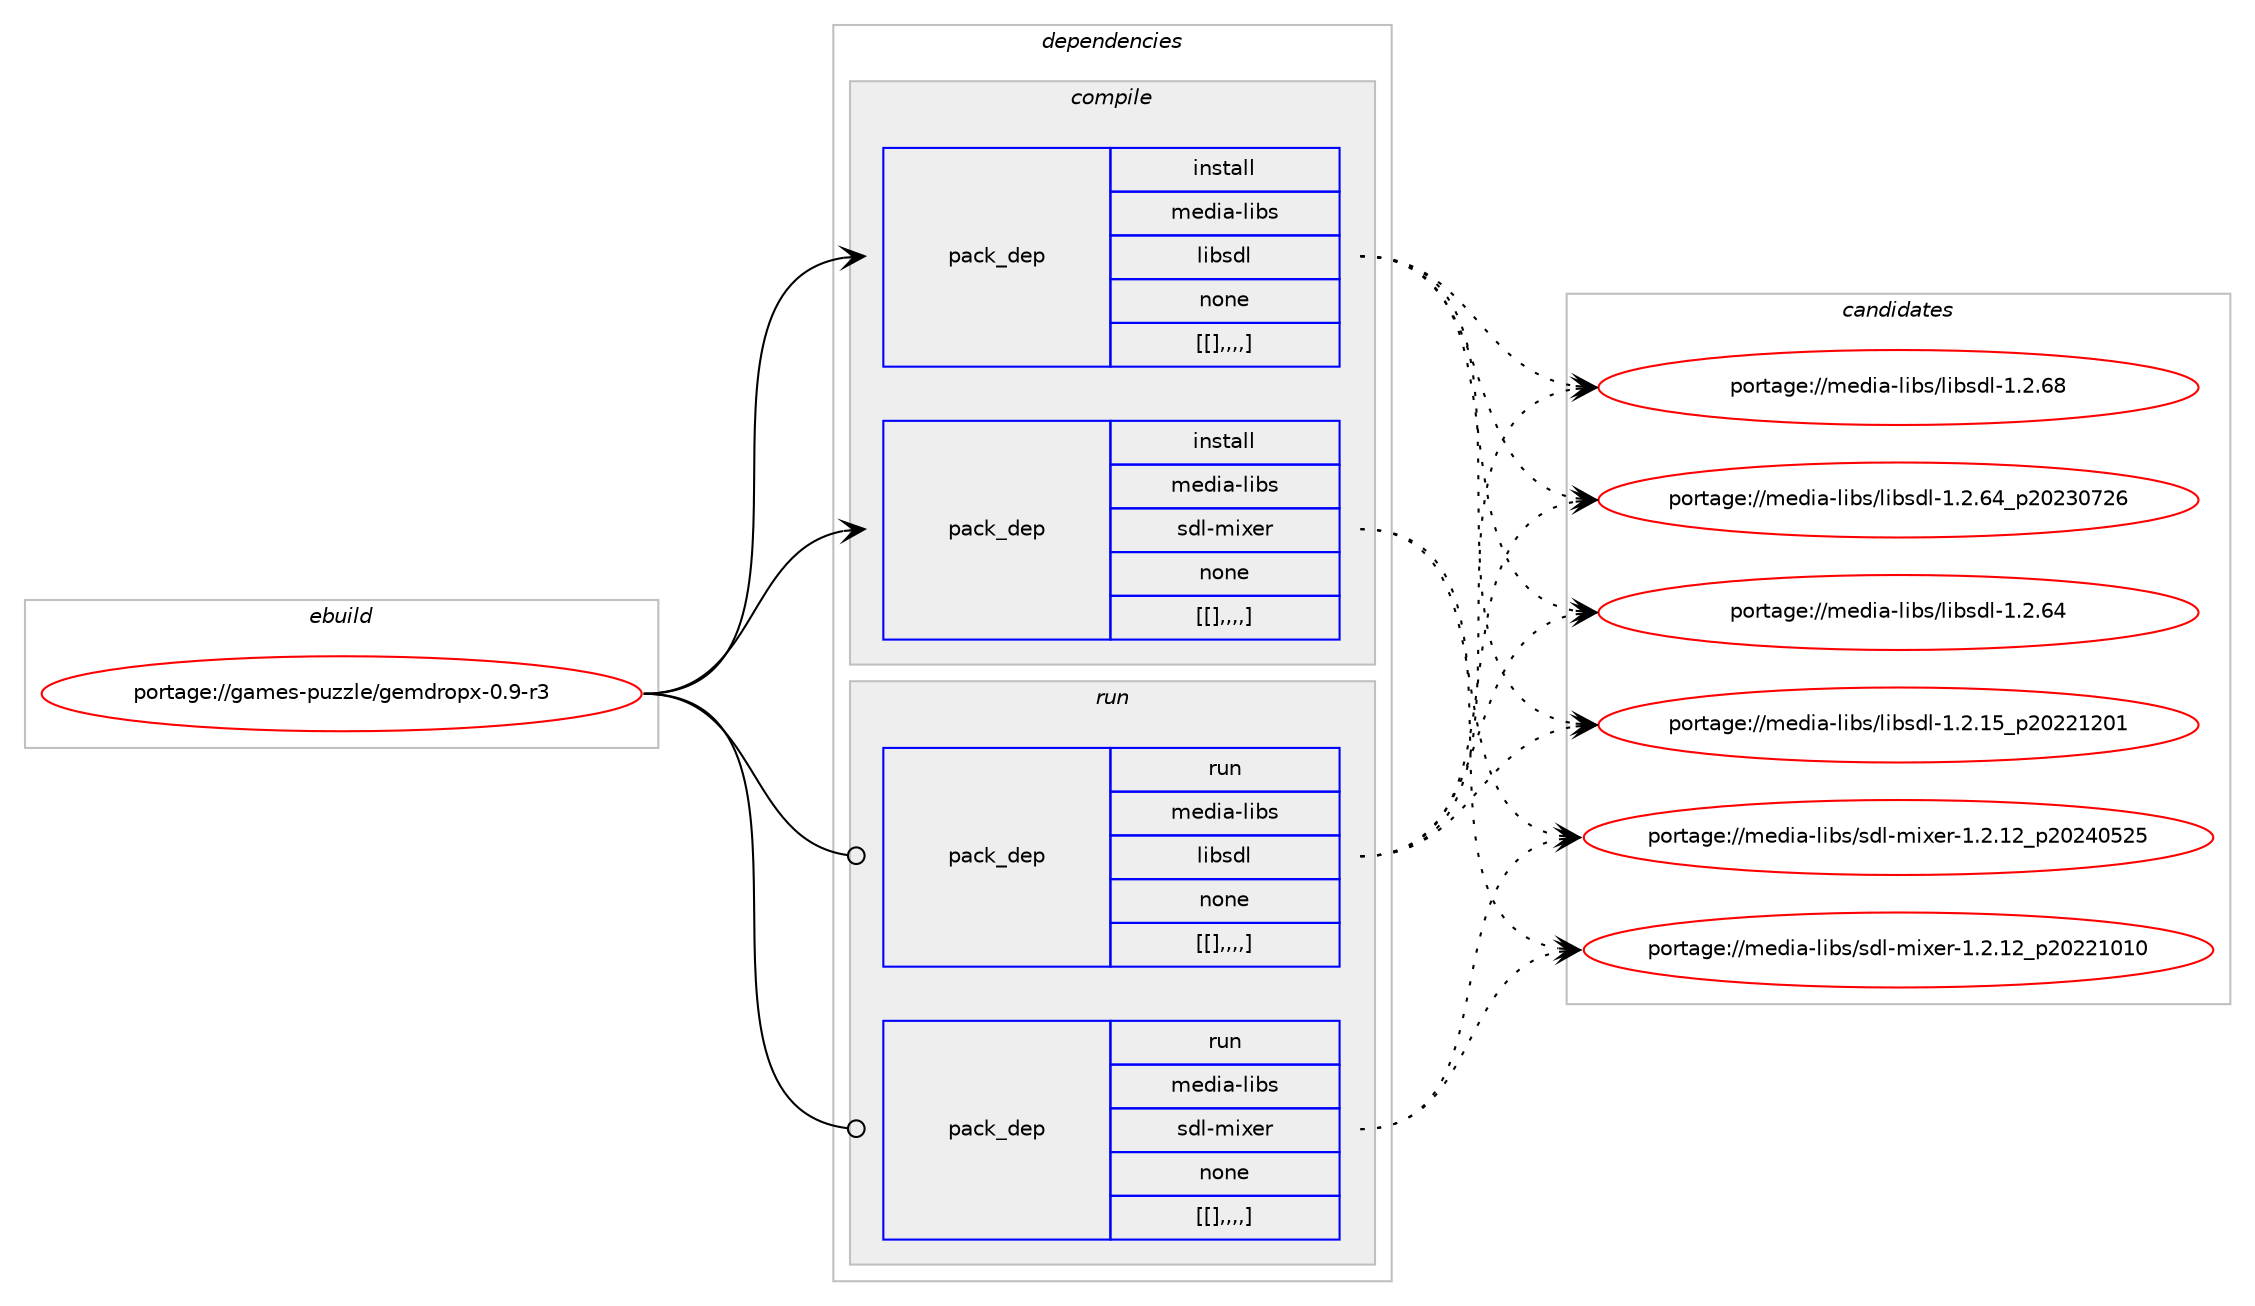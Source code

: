 digraph prolog {

# *************
# Graph options
# *************

newrank=true;
concentrate=true;
compound=true;
graph [rankdir=LR,fontname=Helvetica,fontsize=10,ranksep=1.5];#, ranksep=2.5, nodesep=0.2];
edge  [arrowhead=vee];
node  [fontname=Helvetica,fontsize=10];

# **********
# The ebuild
# **********

subgraph cluster_leftcol {
color=gray;
label=<<i>ebuild</i>>;
id [label="portage://games-puzzle/gemdropx-0.9-r3", color=red, width=4, href="../games-puzzle/gemdropx-0.9-r3.svg"];
}

# ****************
# The dependencies
# ****************

subgraph cluster_midcol {
color=gray;
label=<<i>dependencies</i>>;
subgraph cluster_compile {
fillcolor="#eeeeee";
style=filled;
label=<<i>compile</i>>;
subgraph pack167513 {
dependency235006 [label=<<TABLE BORDER="0" CELLBORDER="1" CELLSPACING="0" CELLPADDING="4" WIDTH="220"><TR><TD ROWSPAN="6" CELLPADDING="30">pack_dep</TD></TR><TR><TD WIDTH="110">install</TD></TR><TR><TD>media-libs</TD></TR><TR><TD>libsdl</TD></TR><TR><TD>none</TD></TR><TR><TD>[[],,,,]</TD></TR></TABLE>>, shape=none, color=blue];
}
id:e -> dependency235006:w [weight=20,style="solid",arrowhead="vee"];
subgraph pack167514 {
dependency235007 [label=<<TABLE BORDER="0" CELLBORDER="1" CELLSPACING="0" CELLPADDING="4" WIDTH="220"><TR><TD ROWSPAN="6" CELLPADDING="30">pack_dep</TD></TR><TR><TD WIDTH="110">install</TD></TR><TR><TD>media-libs</TD></TR><TR><TD>sdl-mixer</TD></TR><TR><TD>none</TD></TR><TR><TD>[[],,,,]</TD></TR></TABLE>>, shape=none, color=blue];
}
id:e -> dependency235007:w [weight=20,style="solid",arrowhead="vee"];
}
subgraph cluster_compileandrun {
fillcolor="#eeeeee";
style=filled;
label=<<i>compile and run</i>>;
}
subgraph cluster_run {
fillcolor="#eeeeee";
style=filled;
label=<<i>run</i>>;
subgraph pack167515 {
dependency235008 [label=<<TABLE BORDER="0" CELLBORDER="1" CELLSPACING="0" CELLPADDING="4" WIDTH="220"><TR><TD ROWSPAN="6" CELLPADDING="30">pack_dep</TD></TR><TR><TD WIDTH="110">run</TD></TR><TR><TD>media-libs</TD></TR><TR><TD>libsdl</TD></TR><TR><TD>none</TD></TR><TR><TD>[[],,,,]</TD></TR></TABLE>>, shape=none, color=blue];
}
id:e -> dependency235008:w [weight=20,style="solid",arrowhead="odot"];
subgraph pack167516 {
dependency235009 [label=<<TABLE BORDER="0" CELLBORDER="1" CELLSPACING="0" CELLPADDING="4" WIDTH="220"><TR><TD ROWSPAN="6" CELLPADDING="30">pack_dep</TD></TR><TR><TD WIDTH="110">run</TD></TR><TR><TD>media-libs</TD></TR><TR><TD>sdl-mixer</TD></TR><TR><TD>none</TD></TR><TR><TD>[[],,,,]</TD></TR></TABLE>>, shape=none, color=blue];
}
id:e -> dependency235009:w [weight=20,style="solid",arrowhead="odot"];
}
}

# **************
# The candidates
# **************

subgraph cluster_choices {
rank=same;
color=gray;
label=<<i>candidates</i>>;

subgraph choice167513 {
color=black;
nodesep=1;
choice109101100105974510810598115471081059811510010845494650465456 [label="portage://media-libs/libsdl-1.2.68", color=red, width=4,href="../media-libs/libsdl-1.2.68.svg"];
choice109101100105974510810598115471081059811510010845494650465452951125048505148555054 [label="portage://media-libs/libsdl-1.2.64_p20230726", color=red, width=4,href="../media-libs/libsdl-1.2.64_p20230726.svg"];
choice109101100105974510810598115471081059811510010845494650465452 [label="portage://media-libs/libsdl-1.2.64", color=red, width=4,href="../media-libs/libsdl-1.2.64.svg"];
choice109101100105974510810598115471081059811510010845494650464953951125048505049504849 [label="portage://media-libs/libsdl-1.2.15_p20221201", color=red, width=4,href="../media-libs/libsdl-1.2.15_p20221201.svg"];
dependency235006:e -> choice109101100105974510810598115471081059811510010845494650465456:w [style=dotted,weight="100"];
dependency235006:e -> choice109101100105974510810598115471081059811510010845494650465452951125048505148555054:w [style=dotted,weight="100"];
dependency235006:e -> choice109101100105974510810598115471081059811510010845494650465452:w [style=dotted,weight="100"];
dependency235006:e -> choice109101100105974510810598115471081059811510010845494650464953951125048505049504849:w [style=dotted,weight="100"];
}
subgraph choice167514 {
color=black;
nodesep=1;
choice109101100105974510810598115471151001084510910512010111445494650464950951125048505248535053 [label="portage://media-libs/sdl-mixer-1.2.12_p20240525", color=red, width=4,href="../media-libs/sdl-mixer-1.2.12_p20240525.svg"];
choice109101100105974510810598115471151001084510910512010111445494650464950951125048505049484948 [label="portage://media-libs/sdl-mixer-1.2.12_p20221010", color=red, width=4,href="../media-libs/sdl-mixer-1.2.12_p20221010.svg"];
dependency235007:e -> choice109101100105974510810598115471151001084510910512010111445494650464950951125048505248535053:w [style=dotted,weight="100"];
dependency235007:e -> choice109101100105974510810598115471151001084510910512010111445494650464950951125048505049484948:w [style=dotted,weight="100"];
}
subgraph choice167515 {
color=black;
nodesep=1;
choice109101100105974510810598115471081059811510010845494650465456 [label="portage://media-libs/libsdl-1.2.68", color=red, width=4,href="../media-libs/libsdl-1.2.68.svg"];
choice109101100105974510810598115471081059811510010845494650465452951125048505148555054 [label="portage://media-libs/libsdl-1.2.64_p20230726", color=red, width=4,href="../media-libs/libsdl-1.2.64_p20230726.svg"];
choice109101100105974510810598115471081059811510010845494650465452 [label="portage://media-libs/libsdl-1.2.64", color=red, width=4,href="../media-libs/libsdl-1.2.64.svg"];
choice109101100105974510810598115471081059811510010845494650464953951125048505049504849 [label="portage://media-libs/libsdl-1.2.15_p20221201", color=red, width=4,href="../media-libs/libsdl-1.2.15_p20221201.svg"];
dependency235008:e -> choice109101100105974510810598115471081059811510010845494650465456:w [style=dotted,weight="100"];
dependency235008:e -> choice109101100105974510810598115471081059811510010845494650465452951125048505148555054:w [style=dotted,weight="100"];
dependency235008:e -> choice109101100105974510810598115471081059811510010845494650465452:w [style=dotted,weight="100"];
dependency235008:e -> choice109101100105974510810598115471081059811510010845494650464953951125048505049504849:w [style=dotted,weight="100"];
}
subgraph choice167516 {
color=black;
nodesep=1;
choice109101100105974510810598115471151001084510910512010111445494650464950951125048505248535053 [label="portage://media-libs/sdl-mixer-1.2.12_p20240525", color=red, width=4,href="../media-libs/sdl-mixer-1.2.12_p20240525.svg"];
choice109101100105974510810598115471151001084510910512010111445494650464950951125048505049484948 [label="portage://media-libs/sdl-mixer-1.2.12_p20221010", color=red, width=4,href="../media-libs/sdl-mixer-1.2.12_p20221010.svg"];
dependency235009:e -> choice109101100105974510810598115471151001084510910512010111445494650464950951125048505248535053:w [style=dotted,weight="100"];
dependency235009:e -> choice109101100105974510810598115471151001084510910512010111445494650464950951125048505049484948:w [style=dotted,weight="100"];
}
}

}

